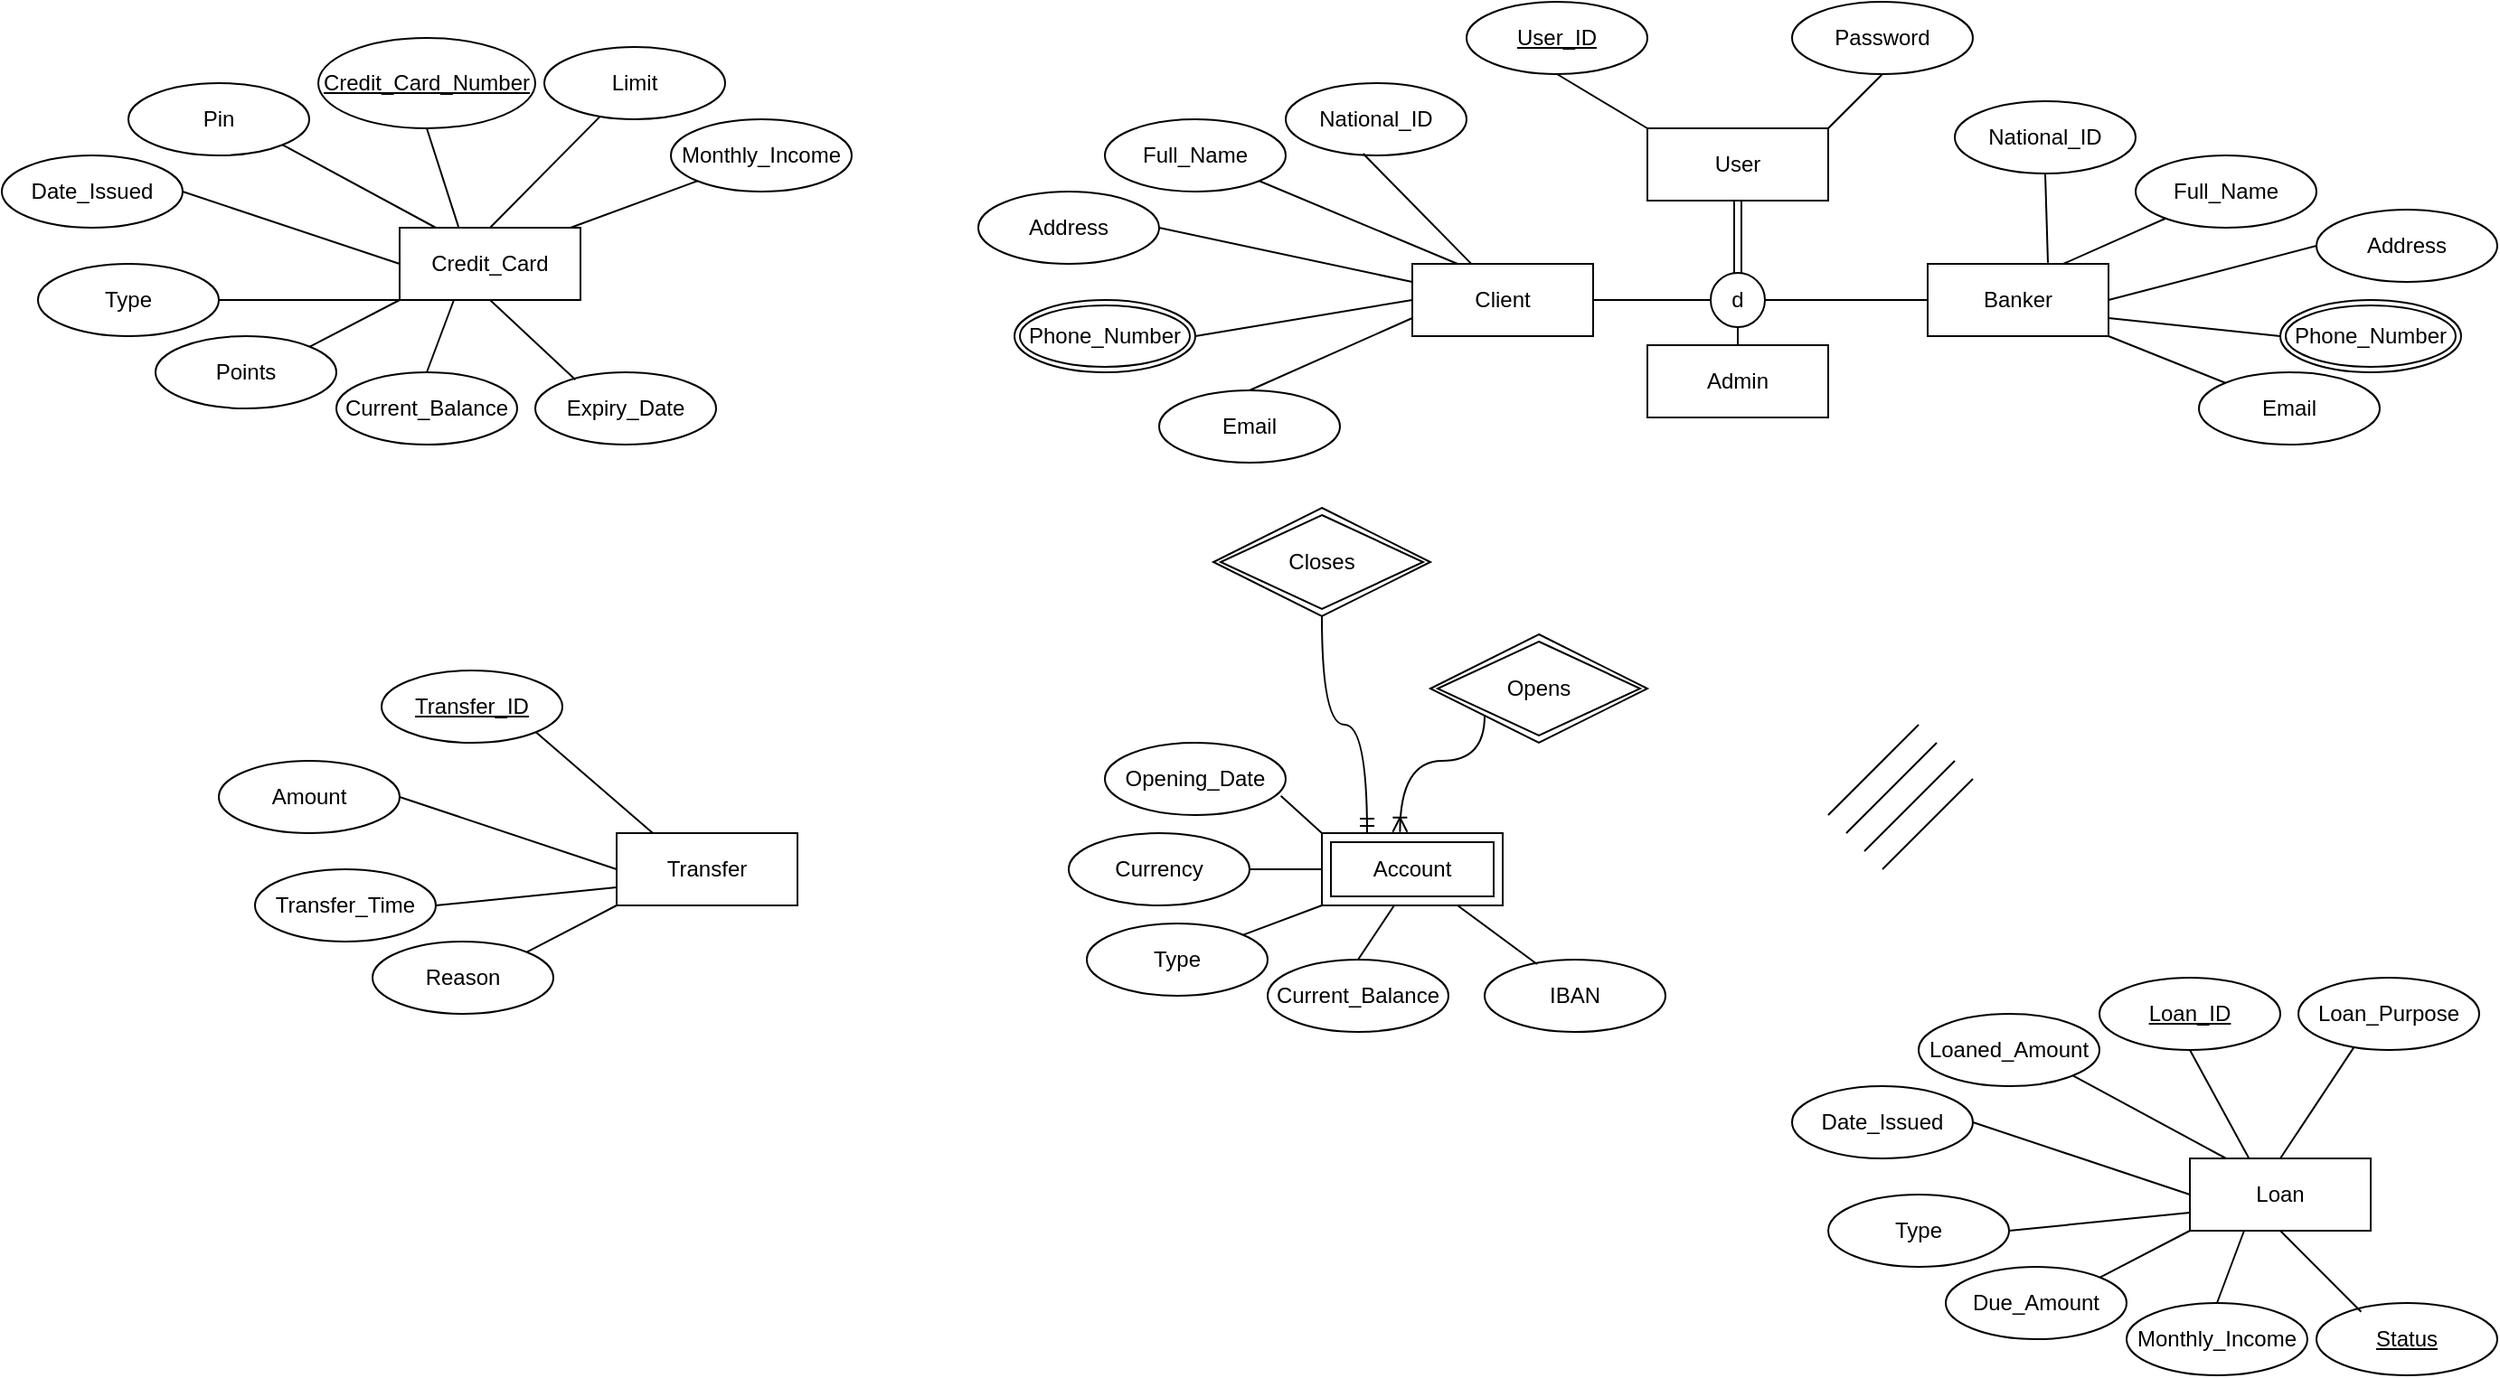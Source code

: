 <mxfile version="21.1.2" type="github">
  <diagram name="Page-1" id="gCdOoUI2HqC-e8AuaMwV">
    <mxGraphModel dx="2535" dy="1849" grid="1" gridSize="10" guides="1" tooltips="1" connect="1" arrows="1" fold="1" page="1" pageScale="1" pageWidth="850" pageHeight="1100" math="0" shadow="0">
      <root>
        <mxCell id="0" />
        <mxCell id="1" parent="0" />
        <mxCell id="xVCOikeFiQkUfQpe7AY8-100" value="" style="shape=link;html=1;rounded=0;width=-4;exitX=0.5;exitY=1;exitDx=0;exitDy=0;" edge="1" parent="1">
          <mxGeometry relative="1" as="geometry">
            <mxPoint x="230.0" y="90" as="sourcePoint" />
            <mxPoint x="230" y="130" as="targetPoint" />
            <Array as="points">
              <mxPoint x="230" y="120" />
            </Array>
          </mxGeometry>
        </mxCell>
        <mxCell id="xVCOikeFiQkUfQpe7AY8-101" value="d" style="ellipse;whiteSpace=wrap;html=1;aspect=fixed;" vertex="1" parent="1">
          <mxGeometry x="215" y="130" width="30" height="30" as="geometry" />
        </mxCell>
        <mxCell id="xVCOikeFiQkUfQpe7AY8-102" value="" style="endArrow=none;html=1;rounded=0;exitX=1;exitY=0;exitDx=0;exitDy=0;" edge="1" parent="1" source="xVCOikeFiQkUfQpe7AY8-105">
          <mxGeometry width="50" height="50" relative="1" as="geometry">
            <mxPoint x="290" y="40" as="sourcePoint" />
            <mxPoint x="310" y="20" as="targetPoint" />
          </mxGeometry>
        </mxCell>
        <mxCell id="xVCOikeFiQkUfQpe7AY8-103" value="Opens" style="shape=rhombus;double=1;perimeter=rhombusPerimeter;whiteSpace=wrap;html=1;align=center;" vertex="1" parent="1">
          <mxGeometry x="60" y="330" width="120" height="60" as="geometry" />
        </mxCell>
        <mxCell id="xVCOikeFiQkUfQpe7AY8-104" value="National_ID" style="ellipse;whiteSpace=wrap;html=1;align=center;" vertex="1" parent="1">
          <mxGeometry x="-20" y="25" width="100" height="40" as="geometry" />
        </mxCell>
        <mxCell id="xVCOikeFiQkUfQpe7AY8-105" value="User" style="whiteSpace=wrap;html=1;align=center;" vertex="1" parent="1">
          <mxGeometry x="180" y="50" width="100" height="40" as="geometry" />
        </mxCell>
        <mxCell id="xVCOikeFiQkUfQpe7AY8-106" value="" style="endArrow=none;html=1;rounded=0;entryX=0.5;entryY=1;entryDx=0;entryDy=0;exitX=0;exitY=0;exitDx=0;exitDy=0;" edge="1" parent="1" source="xVCOikeFiQkUfQpe7AY8-105" target="xVCOikeFiQkUfQpe7AY8-107">
          <mxGeometry width="50" height="50" relative="1" as="geometry">
            <mxPoint x="170.0" y="40" as="sourcePoint" />
            <mxPoint x="150.0" y="20" as="targetPoint" />
          </mxGeometry>
        </mxCell>
        <mxCell id="xVCOikeFiQkUfQpe7AY8-107" value="&lt;u&gt;User_ID&lt;/u&gt;" style="ellipse;whiteSpace=wrap;html=1;align=center;" vertex="1" parent="1">
          <mxGeometry x="80" y="-20" width="100" height="40" as="geometry" />
        </mxCell>
        <mxCell id="xVCOikeFiQkUfQpe7AY8-108" value="Password" style="ellipse;whiteSpace=wrap;html=1;align=center;" vertex="1" parent="1">
          <mxGeometry x="260" y="-20" width="100" height="40" as="geometry" />
        </mxCell>
        <mxCell id="xVCOikeFiQkUfQpe7AY8-109" value="Address" style="ellipse;whiteSpace=wrap;html=1;align=center;" vertex="1" parent="1">
          <mxGeometry x="-190" y="85" width="100" height="40" as="geometry" />
        </mxCell>
        <mxCell id="xVCOikeFiQkUfQpe7AY8-110" value="Client" style="whiteSpace=wrap;html=1;align=center;" vertex="1" parent="1">
          <mxGeometry x="50" y="125" width="100" height="40" as="geometry" />
        </mxCell>
        <mxCell id="xVCOikeFiQkUfQpe7AY8-111" value="Full_Name" style="ellipse;whiteSpace=wrap;html=1;align=center;" vertex="1" parent="1">
          <mxGeometry x="-120" y="45" width="100" height="40" as="geometry" />
        </mxCell>
        <mxCell id="xVCOikeFiQkUfQpe7AY8-112" value="Email" style="ellipse;whiteSpace=wrap;html=1;align=center;" vertex="1" parent="1">
          <mxGeometry x="-90" y="195" width="100" height="40" as="geometry" />
        </mxCell>
        <mxCell id="xVCOikeFiQkUfQpe7AY8-113" value="Phone_Number" style="ellipse;shape=doubleEllipse;margin=3;whiteSpace=wrap;html=1;align=center;" vertex="1" parent="1">
          <mxGeometry x="-170" y="145" width="100" height="40" as="geometry" />
        </mxCell>
        <mxCell id="xVCOikeFiQkUfQpe7AY8-114" value="Account" style="shape=ext;margin=3;double=1;whiteSpace=wrap;html=1;align=center;" vertex="1" parent="1">
          <mxGeometry y="440" width="100" height="40" as="geometry" />
        </mxCell>
        <mxCell id="xVCOikeFiQkUfQpe7AY8-115" value="Current_Balance" style="ellipse;whiteSpace=wrap;html=1;align=center;" vertex="1" parent="1">
          <mxGeometry x="-30" y="510" width="100" height="40" as="geometry" />
        </mxCell>
        <mxCell id="xVCOikeFiQkUfQpe7AY8-116" value="Type" style="ellipse;whiteSpace=wrap;html=1;align=center;" vertex="1" parent="1">
          <mxGeometry x="-130" y="490" width="100" height="40" as="geometry" />
        </mxCell>
        <mxCell id="xVCOikeFiQkUfQpe7AY8-117" value="Opening_Date" style="ellipse;whiteSpace=wrap;html=1;align=center;" vertex="1" parent="1">
          <mxGeometry x="-120" y="390" width="100" height="40" as="geometry" />
        </mxCell>
        <mxCell id="xVCOikeFiQkUfQpe7AY8-118" value="Currency" style="ellipse;whiteSpace=wrap;html=1;align=center;" vertex="1" parent="1">
          <mxGeometry x="-140" y="440" width="100" height="40" as="geometry" />
        </mxCell>
        <mxCell id="xVCOikeFiQkUfQpe7AY8-119" value="IBAN" style="ellipse;whiteSpace=wrap;html=1;align=center;" vertex="1" parent="1">
          <mxGeometry x="90" y="510" width="100" height="40" as="geometry" />
        </mxCell>
        <mxCell id="xVCOikeFiQkUfQpe7AY8-120" value="" style="endArrow=none;html=1;rounded=0;entryX=0.428;entryY=0.975;entryDx=0;entryDy=0;exitX=0.327;exitY=0.001;exitDx=0;exitDy=0;exitPerimeter=0;entryPerimeter=0;" edge="1" parent="1" source="xVCOikeFiQkUfQpe7AY8-110" target="xVCOikeFiQkUfQpe7AY8-104">
          <mxGeometry width="50" height="50" relative="1" as="geometry">
            <mxPoint x="80" y="125" as="sourcePoint" />
            <mxPoint x="130" y="75" as="targetPoint" />
          </mxGeometry>
        </mxCell>
        <mxCell id="xVCOikeFiQkUfQpe7AY8-121" value="" style="endArrow=none;html=1;rounded=0;entryX=1;entryY=0.5;entryDx=0;entryDy=0;exitX=0;exitY=0.25;exitDx=0;exitDy=0;" edge="1" parent="1" source="xVCOikeFiQkUfQpe7AY8-110" target="xVCOikeFiQkUfQpe7AY8-109">
          <mxGeometry width="50" height="50" relative="1" as="geometry">
            <mxPoint x="30" y="145" as="sourcePoint" />
            <mxPoint x="80" y="95" as="targetPoint" />
          </mxGeometry>
        </mxCell>
        <mxCell id="xVCOikeFiQkUfQpe7AY8-122" value="" style="endArrow=none;html=1;rounded=0;exitX=0.5;exitY=0;exitDx=0;exitDy=0;entryX=0;entryY=0.75;entryDx=0;entryDy=0;" edge="1" parent="1" source="xVCOikeFiQkUfQpe7AY8-112" target="xVCOikeFiQkUfQpe7AY8-110">
          <mxGeometry width="50" height="50" relative="1" as="geometry">
            <mxPoint x="-20" y="215" as="sourcePoint" />
            <mxPoint x="30" y="165" as="targetPoint" />
          </mxGeometry>
        </mxCell>
        <mxCell id="xVCOikeFiQkUfQpe7AY8-123" value="" style="endArrow=none;html=1;rounded=0;exitX=1;exitY=0.5;exitDx=0;exitDy=0;entryX=0;entryY=0.5;entryDx=0;entryDy=0;" edge="1" parent="1" source="xVCOikeFiQkUfQpe7AY8-113" target="xVCOikeFiQkUfQpe7AY8-110">
          <mxGeometry width="50" height="50" relative="1" as="geometry">
            <mxPoint x="-20" y="215" as="sourcePoint" />
            <mxPoint x="30" y="165" as="targetPoint" />
          </mxGeometry>
        </mxCell>
        <mxCell id="xVCOikeFiQkUfQpe7AY8-124" value="" style="endArrow=none;html=1;rounded=0;entryX=1;entryY=1;entryDx=0;entryDy=0;exitX=0.25;exitY=0;exitDx=0;exitDy=0;" edge="1" parent="1" source="xVCOikeFiQkUfQpe7AY8-110" target="xVCOikeFiQkUfQpe7AY8-111">
          <mxGeometry width="50" height="50" relative="1" as="geometry">
            <mxPoint x="50" y="125" as="sourcePoint" />
            <mxPoint x="100" y="75" as="targetPoint" />
          </mxGeometry>
        </mxCell>
        <mxCell id="xVCOikeFiQkUfQpe7AY8-125" value="&lt;u&gt;Status&lt;/u&gt;" style="ellipse;whiteSpace=wrap;html=1;align=center;" vertex="1" parent="1">
          <mxGeometry x="550" y="700" width="100" height="40" as="geometry" />
        </mxCell>
        <mxCell id="xVCOikeFiQkUfQpe7AY8-126" value="&lt;u&gt;Loan_ID&lt;/u&gt;" style="ellipse;whiteSpace=wrap;html=1;align=center;" vertex="1" parent="1">
          <mxGeometry x="430" y="520" width="100" height="40" as="geometry" />
        </mxCell>
        <mxCell id="xVCOikeFiQkUfQpe7AY8-127" value="Date_Issued" style="ellipse;whiteSpace=wrap;html=1;align=center;" vertex="1" parent="1">
          <mxGeometry x="260" y="580" width="100" height="40" as="geometry" />
        </mxCell>
        <mxCell id="xVCOikeFiQkUfQpe7AY8-128" value="Loan" style="whiteSpace=wrap;html=1;align=center;" vertex="1" parent="1">
          <mxGeometry x="480" y="620" width="100" height="40" as="geometry" />
        </mxCell>
        <mxCell id="xVCOikeFiQkUfQpe7AY8-129" value="Loaned_Amount" style="ellipse;whiteSpace=wrap;html=1;align=center;" vertex="1" parent="1">
          <mxGeometry x="330" y="540" width="100" height="40" as="geometry" />
        </mxCell>
        <mxCell id="xVCOikeFiQkUfQpe7AY8-130" value="Due_Amount" style="ellipse;whiteSpace=wrap;html=1;align=center;" vertex="1" parent="1">
          <mxGeometry x="345" y="680" width="100" height="40" as="geometry" />
        </mxCell>
        <mxCell id="xVCOikeFiQkUfQpe7AY8-131" value="" style="endArrow=none;html=1;rounded=0;entryX=0.5;entryY=1;entryDx=0;entryDy=0;exitX=0.327;exitY=0.001;exitDx=0;exitDy=0;exitPerimeter=0;" edge="1" parent="1" source="xVCOikeFiQkUfQpe7AY8-128" target="xVCOikeFiQkUfQpe7AY8-126">
          <mxGeometry width="50" height="50" relative="1" as="geometry">
            <mxPoint x="530" y="620" as="sourcePoint" />
            <mxPoint x="580" y="570" as="targetPoint" />
          </mxGeometry>
        </mxCell>
        <mxCell id="xVCOikeFiQkUfQpe7AY8-132" value="" style="endArrow=none;html=1;rounded=0;entryX=1;entryY=0.5;entryDx=0;entryDy=0;" edge="1" parent="1" target="xVCOikeFiQkUfQpe7AY8-127">
          <mxGeometry width="50" height="50" relative="1" as="geometry">
            <mxPoint x="480" y="640" as="sourcePoint" />
            <mxPoint x="530" y="590" as="targetPoint" />
          </mxGeometry>
        </mxCell>
        <mxCell id="xVCOikeFiQkUfQpe7AY8-133" value="" style="endArrow=none;html=1;rounded=0;exitX=1;exitY=0;exitDx=0;exitDy=0;" edge="1" parent="1" source="xVCOikeFiQkUfQpe7AY8-130">
          <mxGeometry width="50" height="50" relative="1" as="geometry">
            <mxPoint x="430" y="710" as="sourcePoint" />
            <mxPoint x="480" y="660" as="targetPoint" />
          </mxGeometry>
        </mxCell>
        <mxCell id="xVCOikeFiQkUfQpe7AY8-134" value="" style="endArrow=none;html=1;rounded=0;exitX=1;exitY=0.5;exitDx=0;exitDy=0;entryX=0;entryY=0.75;entryDx=0;entryDy=0;" edge="1" parent="1" target="xVCOikeFiQkUfQpe7AY8-128">
          <mxGeometry width="50" height="50" relative="1" as="geometry">
            <mxPoint x="380" y="660" as="sourcePoint" />
            <mxPoint x="480" y="660" as="targetPoint" />
          </mxGeometry>
        </mxCell>
        <mxCell id="xVCOikeFiQkUfQpe7AY8-135" value="" style="endArrow=none;html=1;rounded=0;entryX=1;entryY=1;entryDx=0;entryDy=0;" edge="1" parent="1" target="xVCOikeFiQkUfQpe7AY8-129">
          <mxGeometry width="50" height="50" relative="1" as="geometry">
            <mxPoint x="500" y="620" as="sourcePoint" />
            <mxPoint x="550" y="570" as="targetPoint" />
          </mxGeometry>
        </mxCell>
        <mxCell id="xVCOikeFiQkUfQpe7AY8-136" value="Type" style="ellipse;whiteSpace=wrap;html=1;align=center;" vertex="1" parent="1">
          <mxGeometry x="280" y="640" width="100" height="40" as="geometry" />
        </mxCell>
        <mxCell id="xVCOikeFiQkUfQpe7AY8-137" value="Monthly_Income" style="ellipse;whiteSpace=wrap;html=1;align=center;" vertex="1" parent="1">
          <mxGeometry x="445" y="700" width="100" height="40" as="geometry" />
        </mxCell>
        <mxCell id="xVCOikeFiQkUfQpe7AY8-138" value="Loan_Purpose" style="ellipse;whiteSpace=wrap;html=1;align=center;" vertex="1" parent="1">
          <mxGeometry x="540" y="520" width="100" height="40" as="geometry" />
        </mxCell>
        <mxCell id="xVCOikeFiQkUfQpe7AY8-139" value="" style="endArrow=none;html=1;rounded=0;entryX=0.973;entryY=0.735;entryDx=0;entryDy=0;entryPerimeter=0;" edge="1" parent="1" target="xVCOikeFiQkUfQpe7AY8-117">
          <mxGeometry width="50" height="50" relative="1" as="geometry">
            <mxPoint y="440" as="sourcePoint" />
            <mxPoint x="50" y="390" as="targetPoint" />
          </mxGeometry>
        </mxCell>
        <mxCell id="xVCOikeFiQkUfQpe7AY8-140" value="" style="endArrow=none;html=1;rounded=0;entryX=1;entryY=0.5;entryDx=0;entryDy=0;" edge="1" parent="1" target="xVCOikeFiQkUfQpe7AY8-118">
          <mxGeometry width="50" height="50" relative="1" as="geometry">
            <mxPoint y="460" as="sourcePoint" />
            <mxPoint x="50" y="410" as="targetPoint" />
          </mxGeometry>
        </mxCell>
        <mxCell id="xVCOikeFiQkUfQpe7AY8-141" value="" style="endArrow=none;html=1;rounded=0;" edge="1" parent="1" source="xVCOikeFiQkUfQpe7AY8-116">
          <mxGeometry width="50" height="50" relative="1" as="geometry">
            <mxPoint x="-50" y="530" as="sourcePoint" />
            <mxPoint y="480" as="targetPoint" />
          </mxGeometry>
        </mxCell>
        <mxCell id="xVCOikeFiQkUfQpe7AY8-142" value="" style="endArrow=none;html=1;rounded=0;exitX=0.5;exitY=0;exitDx=0;exitDy=0;" edge="1" parent="1" source="xVCOikeFiQkUfQpe7AY8-115">
          <mxGeometry width="50" height="50" relative="1" as="geometry">
            <mxPoint x="-10" y="530" as="sourcePoint" />
            <mxPoint x="40" y="480" as="targetPoint" />
          </mxGeometry>
        </mxCell>
        <mxCell id="xVCOikeFiQkUfQpe7AY8-143" value="" style="endArrow=none;html=1;rounded=0;exitX=0.75;exitY=1;exitDx=0;exitDy=0;entryX=0.29;entryY=0.062;entryDx=0;entryDy=0;entryPerimeter=0;" edge="1" parent="1" source="xVCOikeFiQkUfQpe7AY8-114" target="xVCOikeFiQkUfQpe7AY8-119">
          <mxGeometry width="50" height="50" relative="1" as="geometry">
            <mxPoint x="270" y="420" as="sourcePoint" />
            <mxPoint x="320" y="370" as="targetPoint" />
          </mxGeometry>
        </mxCell>
        <mxCell id="xVCOikeFiQkUfQpe7AY8-144" value="" style="endArrow=none;html=1;rounded=0;" edge="1" parent="1">
          <mxGeometry width="50" height="50" relative="1" as="geometry">
            <mxPoint x="280" y="430" as="sourcePoint" />
            <mxPoint x="330" y="380" as="targetPoint" />
          </mxGeometry>
        </mxCell>
        <mxCell id="xVCOikeFiQkUfQpe7AY8-145" value="" style="endArrow=none;html=1;rounded=0;" edge="1" parent="1">
          <mxGeometry width="50" height="50" relative="1" as="geometry">
            <mxPoint x="290" y="440" as="sourcePoint" />
            <mxPoint x="340" y="390" as="targetPoint" />
          </mxGeometry>
        </mxCell>
        <mxCell id="xVCOikeFiQkUfQpe7AY8-146" value="" style="endArrow=none;html=1;rounded=0;" edge="1" parent="1">
          <mxGeometry width="50" height="50" relative="1" as="geometry">
            <mxPoint x="300" y="450" as="sourcePoint" />
            <mxPoint x="350" y="400" as="targetPoint" />
          </mxGeometry>
        </mxCell>
        <mxCell id="xVCOikeFiQkUfQpe7AY8-147" value="" style="endArrow=none;html=1;rounded=0;" edge="1" parent="1">
          <mxGeometry width="50" height="50" relative="1" as="geometry">
            <mxPoint x="310" y="460" as="sourcePoint" />
            <mxPoint x="360" y="410" as="targetPoint" />
          </mxGeometry>
        </mxCell>
        <mxCell id="xVCOikeFiQkUfQpe7AY8-148" value="" style="endArrow=none;html=1;rounded=0;entryX=0.247;entryY=0.122;entryDx=0;entryDy=0;entryPerimeter=0;" edge="1" parent="1" target="xVCOikeFiQkUfQpe7AY8-125">
          <mxGeometry width="50" height="50" relative="1" as="geometry">
            <mxPoint x="530" y="660" as="sourcePoint" />
            <mxPoint x="580" y="610" as="targetPoint" />
          </mxGeometry>
        </mxCell>
        <mxCell id="xVCOikeFiQkUfQpe7AY8-149" value="" style="endArrow=none;html=1;rounded=0;entryX=0.5;entryY=0;entryDx=0;entryDy=0;" edge="1" parent="1" target="xVCOikeFiQkUfQpe7AY8-137">
          <mxGeometry width="50" height="50" relative="1" as="geometry">
            <mxPoint x="510" y="660" as="sourcePoint" />
            <mxPoint x="560" y="610" as="targetPoint" />
          </mxGeometry>
        </mxCell>
        <mxCell id="xVCOikeFiQkUfQpe7AY8-150" value="" style="endArrow=none;html=1;rounded=0;entryX=0.306;entryY=0.967;entryDx=0;entryDy=0;entryPerimeter=0;" edge="1" parent="1" target="xVCOikeFiQkUfQpe7AY8-138">
          <mxGeometry width="50" height="50" relative="1" as="geometry">
            <mxPoint x="530" y="620" as="sourcePoint" />
            <mxPoint x="580" y="570" as="targetPoint" />
          </mxGeometry>
        </mxCell>
        <mxCell id="xVCOikeFiQkUfQpe7AY8-151" value="" style="edgeStyle=orthogonalEdgeStyle;fontSize=12;html=1;endArrow=ERoneToMany;rounded=0;exitX=0;exitY=1;exitDx=0;exitDy=0;entryX=0.432;entryY=-0.016;entryDx=0;entryDy=0;entryPerimeter=0;curved=1;" edge="1" parent="1" source="xVCOikeFiQkUfQpe7AY8-103" target="xVCOikeFiQkUfQpe7AY8-114">
          <mxGeometry width="100" height="100" relative="1" as="geometry">
            <mxPoint x="90" y="500" as="sourcePoint" />
            <mxPoint x="190" y="400" as="targetPoint" />
            <Array as="points">
              <mxPoint x="90" y="400" />
              <mxPoint x="43" y="400" />
            </Array>
          </mxGeometry>
        </mxCell>
        <mxCell id="xVCOikeFiQkUfQpe7AY8-152" value="Amount" style="ellipse;whiteSpace=wrap;html=1;align=center;" vertex="1" parent="1">
          <mxGeometry x="-610" y="400" width="100" height="40" as="geometry" />
        </mxCell>
        <mxCell id="xVCOikeFiQkUfQpe7AY8-153" value="Transfer" style="whiteSpace=wrap;html=1;align=center;" vertex="1" parent="1">
          <mxGeometry x="-390" y="440" width="100" height="40" as="geometry" />
        </mxCell>
        <mxCell id="xVCOikeFiQkUfQpe7AY8-154" value="&lt;u&gt;Transfer_ID&lt;/u&gt;" style="ellipse;whiteSpace=wrap;html=1;align=center;" vertex="1" parent="1">
          <mxGeometry x="-520" y="350" width="100" height="40" as="geometry" />
        </mxCell>
        <mxCell id="xVCOikeFiQkUfQpe7AY8-155" value="Reason" style="ellipse;whiteSpace=wrap;html=1;align=center;" vertex="1" parent="1">
          <mxGeometry x="-525" y="500" width="100" height="40" as="geometry" />
        </mxCell>
        <mxCell id="xVCOikeFiQkUfQpe7AY8-156" value="" style="endArrow=none;html=1;rounded=0;entryX=1;entryY=0.5;entryDx=0;entryDy=0;" edge="1" parent="1" target="xVCOikeFiQkUfQpe7AY8-152">
          <mxGeometry width="50" height="50" relative="1" as="geometry">
            <mxPoint x="-390" y="460" as="sourcePoint" />
            <mxPoint x="-340" y="410" as="targetPoint" />
          </mxGeometry>
        </mxCell>
        <mxCell id="xVCOikeFiQkUfQpe7AY8-157" value="" style="endArrow=none;html=1;rounded=0;exitX=1;exitY=0;exitDx=0;exitDy=0;" edge="1" parent="1" source="xVCOikeFiQkUfQpe7AY8-155">
          <mxGeometry width="50" height="50" relative="1" as="geometry">
            <mxPoint x="-440" y="530" as="sourcePoint" />
            <mxPoint x="-390" y="480" as="targetPoint" />
          </mxGeometry>
        </mxCell>
        <mxCell id="xVCOikeFiQkUfQpe7AY8-158" value="" style="endArrow=none;html=1;rounded=0;exitX=1;exitY=0.5;exitDx=0;exitDy=0;entryX=0;entryY=0.75;entryDx=0;entryDy=0;" edge="1" parent="1" target="xVCOikeFiQkUfQpe7AY8-153">
          <mxGeometry width="50" height="50" relative="1" as="geometry">
            <mxPoint x="-490" y="480" as="sourcePoint" />
            <mxPoint x="-390" y="480" as="targetPoint" />
          </mxGeometry>
        </mxCell>
        <mxCell id="xVCOikeFiQkUfQpe7AY8-159" value="" style="endArrow=none;html=1;rounded=0;entryX=1;entryY=1;entryDx=0;entryDy=0;" edge="1" parent="1" target="xVCOikeFiQkUfQpe7AY8-154">
          <mxGeometry width="50" height="50" relative="1" as="geometry">
            <mxPoint x="-370" y="440" as="sourcePoint" />
            <mxPoint x="-320" y="390" as="targetPoint" />
          </mxGeometry>
        </mxCell>
        <mxCell id="xVCOikeFiQkUfQpe7AY8-160" value="Transfer_Time" style="ellipse;whiteSpace=wrap;html=1;align=center;" vertex="1" parent="1">
          <mxGeometry x="-590" y="460" width="100" height="40" as="geometry" />
        </mxCell>
        <mxCell id="xVCOikeFiQkUfQpe7AY8-161" value="" style="endArrow=none;html=1;rounded=0;entryX=1;entryY=0.5;entryDx=0;entryDy=0;exitX=0;exitY=0.5;exitDx=0;exitDy=0;" edge="1" parent="1" source="xVCOikeFiQkUfQpe7AY8-101" target="xVCOikeFiQkUfQpe7AY8-110">
          <mxGeometry width="50" height="50" relative="1" as="geometry">
            <mxPoint x="215" y="161" as="sourcePoint" />
            <mxPoint x="170" y="90" as="targetPoint" />
          </mxGeometry>
        </mxCell>
        <mxCell id="xVCOikeFiQkUfQpe7AY8-162" value="" style="endArrow=none;html=1;rounded=0;entryX=1;entryY=0.5;entryDx=0;entryDy=0;exitX=0;exitY=0.5;exitDx=0;exitDy=0;" edge="1" parent="1" source="xVCOikeFiQkUfQpe7AY8-166" target="xVCOikeFiQkUfQpe7AY8-101">
          <mxGeometry width="50" height="50" relative="1" as="geometry">
            <mxPoint x="310" y="140" as="sourcePoint" />
            <mxPoint x="245" y="145" as="targetPoint" />
          </mxGeometry>
        </mxCell>
        <mxCell id="xVCOikeFiQkUfQpe7AY8-163" value="Admin" style="whiteSpace=wrap;html=1;align=center;" vertex="1" parent="1">
          <mxGeometry x="180" y="170" width="100" height="40" as="geometry" />
        </mxCell>
        <mxCell id="xVCOikeFiQkUfQpe7AY8-164" value="" style="endArrow=none;html=1;rounded=0;entryX=0.5;entryY=1;entryDx=0;entryDy=0;exitX=0.5;exitY=0;exitDx=0;exitDy=0;" edge="1" parent="1" source="xVCOikeFiQkUfQpe7AY8-163" target="xVCOikeFiQkUfQpe7AY8-101">
          <mxGeometry width="50" height="50" relative="1" as="geometry">
            <mxPoint x="230" y="180" as="sourcePoint" />
            <mxPoint x="227.5" y="160" as="targetPoint" />
          </mxGeometry>
        </mxCell>
        <mxCell id="xVCOikeFiQkUfQpe7AY8-165" value="" style="group" connectable="0" vertex="1" parent="1">
          <mxGeometry x="335" y="35" width="315" height="190" as="geometry" />
        </mxCell>
        <mxCell id="xVCOikeFiQkUfQpe7AY8-166" value="Banker" style="whiteSpace=wrap;html=1;align=center;" vertex="1" parent="xVCOikeFiQkUfQpe7AY8-165">
          <mxGeometry y="90" width="100" height="40" as="geometry" />
        </mxCell>
        <mxCell id="xVCOikeFiQkUfQpe7AY8-167" value="National_ID" style="ellipse;whiteSpace=wrap;html=1;align=center;" vertex="1" parent="xVCOikeFiQkUfQpe7AY8-165">
          <mxGeometry x="15" width="100" height="40" as="geometry" />
        </mxCell>
        <mxCell id="xVCOikeFiQkUfQpe7AY8-168" value="Full_Name" style="ellipse;whiteSpace=wrap;html=1;align=center;" vertex="1" parent="xVCOikeFiQkUfQpe7AY8-165">
          <mxGeometry x="115" y="30" width="100" height="40" as="geometry" />
        </mxCell>
        <mxCell id="xVCOikeFiQkUfQpe7AY8-169" value="Address" style="ellipse;whiteSpace=wrap;html=1;align=center;" vertex="1" parent="xVCOikeFiQkUfQpe7AY8-165">
          <mxGeometry x="215" y="60" width="100" height="40" as="geometry" />
        </mxCell>
        <mxCell id="xVCOikeFiQkUfQpe7AY8-170" value="Phone_Number" style="ellipse;shape=doubleEllipse;margin=3;whiteSpace=wrap;html=1;align=center;" vertex="1" parent="xVCOikeFiQkUfQpe7AY8-165">
          <mxGeometry x="195" y="110" width="100" height="40" as="geometry" />
        </mxCell>
        <mxCell id="xVCOikeFiQkUfQpe7AY8-171" value="Email" style="ellipse;whiteSpace=wrap;html=1;align=center;" vertex="1" parent="xVCOikeFiQkUfQpe7AY8-165">
          <mxGeometry x="150" y="150" width="100" height="40" as="geometry" />
        </mxCell>
        <mxCell id="xVCOikeFiQkUfQpe7AY8-172" value="" style="endArrow=none;html=1;rounded=0;entryX=0;entryY=0;entryDx=0;entryDy=0;exitX=1;exitY=1;exitDx=0;exitDy=0;" edge="1" parent="xVCOikeFiQkUfQpe7AY8-165" source="xVCOikeFiQkUfQpe7AY8-166" target="xVCOikeFiQkUfQpe7AY8-171">
          <mxGeometry width="50" height="50" relative="1" as="geometry">
            <mxPoint x="100" y="130" as="sourcePoint" />
            <mxPoint x="150" y="80" as="targetPoint" />
          </mxGeometry>
        </mxCell>
        <mxCell id="xVCOikeFiQkUfQpe7AY8-173" value="" style="endArrow=none;html=1;rounded=0;entryX=0;entryY=0.5;entryDx=0;entryDy=0;exitX=1;exitY=0.75;exitDx=0;exitDy=0;" edge="1" parent="xVCOikeFiQkUfQpe7AY8-165" source="xVCOikeFiQkUfQpe7AY8-166" target="xVCOikeFiQkUfQpe7AY8-170">
          <mxGeometry width="50" height="50" relative="1" as="geometry">
            <mxPoint x="100" y="130" as="sourcePoint" />
            <mxPoint x="150" y="80" as="targetPoint" />
          </mxGeometry>
        </mxCell>
        <mxCell id="xVCOikeFiQkUfQpe7AY8-174" value="" style="endArrow=none;html=1;rounded=0;entryX=0;entryY=0.5;entryDx=0;entryDy=0;" edge="1" parent="xVCOikeFiQkUfQpe7AY8-165" target="xVCOikeFiQkUfQpe7AY8-169">
          <mxGeometry width="50" height="50" relative="1" as="geometry">
            <mxPoint x="100" y="110" as="sourcePoint" />
            <mxPoint x="150" y="60" as="targetPoint" />
          </mxGeometry>
        </mxCell>
        <mxCell id="xVCOikeFiQkUfQpe7AY8-175" value="" style="endArrow=none;html=1;rounded=0;" edge="1" parent="xVCOikeFiQkUfQpe7AY8-165" target="xVCOikeFiQkUfQpe7AY8-168">
          <mxGeometry width="50" height="50" relative="1" as="geometry">
            <mxPoint x="75" y="90" as="sourcePoint" />
            <mxPoint x="125" y="40" as="targetPoint" />
          </mxGeometry>
        </mxCell>
        <mxCell id="xVCOikeFiQkUfQpe7AY8-176" value="" style="endArrow=none;html=1;rounded=0;entryX=0.5;entryY=1;entryDx=0;entryDy=0;exitX=0.665;exitY=-0.015;exitDx=0;exitDy=0;exitPerimeter=0;" edge="1" parent="xVCOikeFiQkUfQpe7AY8-165" source="xVCOikeFiQkUfQpe7AY8-166" target="xVCOikeFiQkUfQpe7AY8-167">
          <mxGeometry width="50" height="50" relative="1" as="geometry">
            <mxPoint x="55" y="90" as="sourcePoint" />
            <mxPoint x="105" y="40" as="targetPoint" />
          </mxGeometry>
        </mxCell>
        <mxCell id="xVCOikeFiQkUfQpe7AY8-177" value="Closes" style="shape=rhombus;double=1;perimeter=rhombusPerimeter;whiteSpace=wrap;html=1;align=center;" vertex="1" parent="1">
          <mxGeometry x="-60" y="260" width="120" height="60" as="geometry" />
        </mxCell>
        <mxCell id="xVCOikeFiQkUfQpe7AY8-178" value="" style="group" connectable="0" vertex="1" parent="1">
          <mxGeometry x="-730" width="470" height="225" as="geometry" />
        </mxCell>
        <mxCell id="xVCOikeFiQkUfQpe7AY8-179" value="Expiry_Date" style="ellipse;whiteSpace=wrap;html=1;align=center;" vertex="1" parent="xVCOikeFiQkUfQpe7AY8-178">
          <mxGeometry x="295" y="185" width="100" height="40" as="geometry" />
        </mxCell>
        <mxCell id="xVCOikeFiQkUfQpe7AY8-180" value="&lt;u&gt;Credit_Card_Number&lt;/u&gt;" style="ellipse;whiteSpace=wrap;html=1;align=center;" vertex="1" parent="xVCOikeFiQkUfQpe7AY8-178">
          <mxGeometry x="175" width="120" height="50" as="geometry" />
        </mxCell>
        <mxCell id="xVCOikeFiQkUfQpe7AY8-181" value="Date_Issued" style="ellipse;whiteSpace=wrap;html=1;align=center;" vertex="1" parent="xVCOikeFiQkUfQpe7AY8-178">
          <mxGeometry y="65" width="100" height="40" as="geometry" />
        </mxCell>
        <mxCell id="xVCOikeFiQkUfQpe7AY8-182" value="Credit_Card" style="whiteSpace=wrap;html=1;align=center;" vertex="1" parent="xVCOikeFiQkUfQpe7AY8-178">
          <mxGeometry x="220" y="105" width="100" height="40" as="geometry" />
        </mxCell>
        <mxCell id="xVCOikeFiQkUfQpe7AY8-183" value="Pin" style="ellipse;whiteSpace=wrap;html=1;align=center;" vertex="1" parent="xVCOikeFiQkUfQpe7AY8-178">
          <mxGeometry x="70" y="25" width="100" height="40" as="geometry" />
        </mxCell>
        <mxCell id="xVCOikeFiQkUfQpe7AY8-184" value="Points" style="ellipse;whiteSpace=wrap;html=1;align=center;" vertex="1" parent="xVCOikeFiQkUfQpe7AY8-178">
          <mxGeometry x="85" y="165" width="100" height="40" as="geometry" />
        </mxCell>
        <mxCell id="xVCOikeFiQkUfQpe7AY8-185" value="" style="endArrow=none;html=1;rounded=0;entryX=0.5;entryY=1;entryDx=0;entryDy=0;exitX=0.327;exitY=0.001;exitDx=0;exitDy=0;exitPerimeter=0;" edge="1" parent="xVCOikeFiQkUfQpe7AY8-178" source="xVCOikeFiQkUfQpe7AY8-182" target="xVCOikeFiQkUfQpe7AY8-180">
          <mxGeometry width="50" height="50" relative="1" as="geometry">
            <mxPoint x="270" y="105" as="sourcePoint" />
            <mxPoint x="320" y="55" as="targetPoint" />
          </mxGeometry>
        </mxCell>
        <mxCell id="xVCOikeFiQkUfQpe7AY8-186" value="" style="endArrow=none;html=1;rounded=0;entryX=1;entryY=0.5;entryDx=0;entryDy=0;" edge="1" parent="xVCOikeFiQkUfQpe7AY8-178" target="xVCOikeFiQkUfQpe7AY8-181">
          <mxGeometry width="50" height="50" relative="1" as="geometry">
            <mxPoint x="220" y="125" as="sourcePoint" />
            <mxPoint x="270" y="75" as="targetPoint" />
          </mxGeometry>
        </mxCell>
        <mxCell id="xVCOikeFiQkUfQpe7AY8-187" value="" style="endArrow=none;html=1;rounded=0;exitX=1;exitY=0;exitDx=0;exitDy=0;" edge="1" parent="xVCOikeFiQkUfQpe7AY8-178" source="xVCOikeFiQkUfQpe7AY8-184">
          <mxGeometry width="50" height="50" relative="1" as="geometry">
            <mxPoint x="170" y="195" as="sourcePoint" />
            <mxPoint x="220" y="145" as="targetPoint" />
          </mxGeometry>
        </mxCell>
        <mxCell id="xVCOikeFiQkUfQpe7AY8-188" value="" style="endArrow=none;html=1;rounded=0;exitX=1;exitY=0.5;exitDx=0;exitDy=0;" edge="1" parent="xVCOikeFiQkUfQpe7AY8-178">
          <mxGeometry width="50" height="50" relative="1" as="geometry">
            <mxPoint x="120" y="145" as="sourcePoint" />
            <mxPoint x="220" y="145" as="targetPoint" />
          </mxGeometry>
        </mxCell>
        <mxCell id="xVCOikeFiQkUfQpe7AY8-189" value="" style="endArrow=none;html=1;rounded=0;entryX=1;entryY=1;entryDx=0;entryDy=0;" edge="1" parent="xVCOikeFiQkUfQpe7AY8-178" target="xVCOikeFiQkUfQpe7AY8-183">
          <mxGeometry width="50" height="50" relative="1" as="geometry">
            <mxPoint x="240" y="105" as="sourcePoint" />
            <mxPoint x="290" y="55" as="targetPoint" />
          </mxGeometry>
        </mxCell>
        <mxCell id="xVCOikeFiQkUfQpe7AY8-190" value="Type" style="ellipse;whiteSpace=wrap;html=1;align=center;" vertex="1" parent="xVCOikeFiQkUfQpe7AY8-178">
          <mxGeometry x="20" y="125" width="100" height="40" as="geometry" />
        </mxCell>
        <mxCell id="xVCOikeFiQkUfQpe7AY8-191" value="Current_Balance" style="ellipse;whiteSpace=wrap;html=1;align=center;" vertex="1" parent="xVCOikeFiQkUfQpe7AY8-178">
          <mxGeometry x="185" y="185" width="100" height="40" as="geometry" />
        </mxCell>
        <mxCell id="xVCOikeFiQkUfQpe7AY8-192" value="Limit" style="ellipse;whiteSpace=wrap;html=1;align=center;" vertex="1" parent="xVCOikeFiQkUfQpe7AY8-178">
          <mxGeometry x="300" y="5" width="100" height="40" as="geometry" />
        </mxCell>
        <mxCell id="xVCOikeFiQkUfQpe7AY8-193" value="" style="endArrow=none;html=1;rounded=0;entryX=0.222;entryY=0.104;entryDx=0;entryDy=0;entryPerimeter=0;" edge="1" parent="xVCOikeFiQkUfQpe7AY8-178" target="xVCOikeFiQkUfQpe7AY8-179">
          <mxGeometry width="50" height="50" relative="1" as="geometry">
            <mxPoint x="270" y="145" as="sourcePoint" />
            <mxPoint x="320" y="95" as="targetPoint" />
          </mxGeometry>
        </mxCell>
        <mxCell id="xVCOikeFiQkUfQpe7AY8-194" value="" style="endArrow=none;html=1;rounded=0;entryX=0.5;entryY=0;entryDx=0;entryDy=0;" edge="1" parent="xVCOikeFiQkUfQpe7AY8-178" target="xVCOikeFiQkUfQpe7AY8-191">
          <mxGeometry width="50" height="50" relative="1" as="geometry">
            <mxPoint x="250" y="145" as="sourcePoint" />
            <mxPoint x="300" y="95" as="targetPoint" />
          </mxGeometry>
        </mxCell>
        <mxCell id="xVCOikeFiQkUfQpe7AY8-195" value="" style="endArrow=none;html=1;rounded=0;entryX=0.306;entryY=0.967;entryDx=0;entryDy=0;entryPerimeter=0;" edge="1" parent="xVCOikeFiQkUfQpe7AY8-178" target="xVCOikeFiQkUfQpe7AY8-192">
          <mxGeometry width="50" height="50" relative="1" as="geometry">
            <mxPoint x="270" y="105" as="sourcePoint" />
            <mxPoint x="320" y="55" as="targetPoint" />
          </mxGeometry>
        </mxCell>
        <mxCell id="xVCOikeFiQkUfQpe7AY8-196" value="Monthly_Income" style="ellipse;whiteSpace=wrap;html=1;align=center;" vertex="1" parent="xVCOikeFiQkUfQpe7AY8-178">
          <mxGeometry x="370" y="45" width="100" height="40" as="geometry" />
        </mxCell>
        <mxCell id="xVCOikeFiQkUfQpe7AY8-197" value="" style="endArrow=none;html=1;rounded=0;entryX=0;entryY=1;entryDx=0;entryDy=0;" edge="1" parent="xVCOikeFiQkUfQpe7AY8-178" target="xVCOikeFiQkUfQpe7AY8-196">
          <mxGeometry width="50" height="50" relative="1" as="geometry">
            <mxPoint x="314.5" y="105" as="sourcePoint" />
            <mxPoint x="375.5" y="44" as="targetPoint" />
          </mxGeometry>
        </mxCell>
        <mxCell id="xVCOikeFiQkUfQpe7AY8-198" value="" style="edgeStyle=orthogonalEdgeStyle;fontSize=12;html=1;endArrow=ERmandOne;rounded=0;exitX=0.5;exitY=1;exitDx=0;exitDy=0;entryX=0.25;entryY=0;entryDx=0;entryDy=0;curved=1;" edge="1" parent="1" source="xVCOikeFiQkUfQpe7AY8-177" target="xVCOikeFiQkUfQpe7AY8-114">
          <mxGeometry width="100" height="100" relative="1" as="geometry">
            <mxPoint x="-130" y="380" as="sourcePoint" />
            <mxPoint x="-30" y="280" as="targetPoint" />
          </mxGeometry>
        </mxCell>
      </root>
    </mxGraphModel>
  </diagram>
</mxfile>
